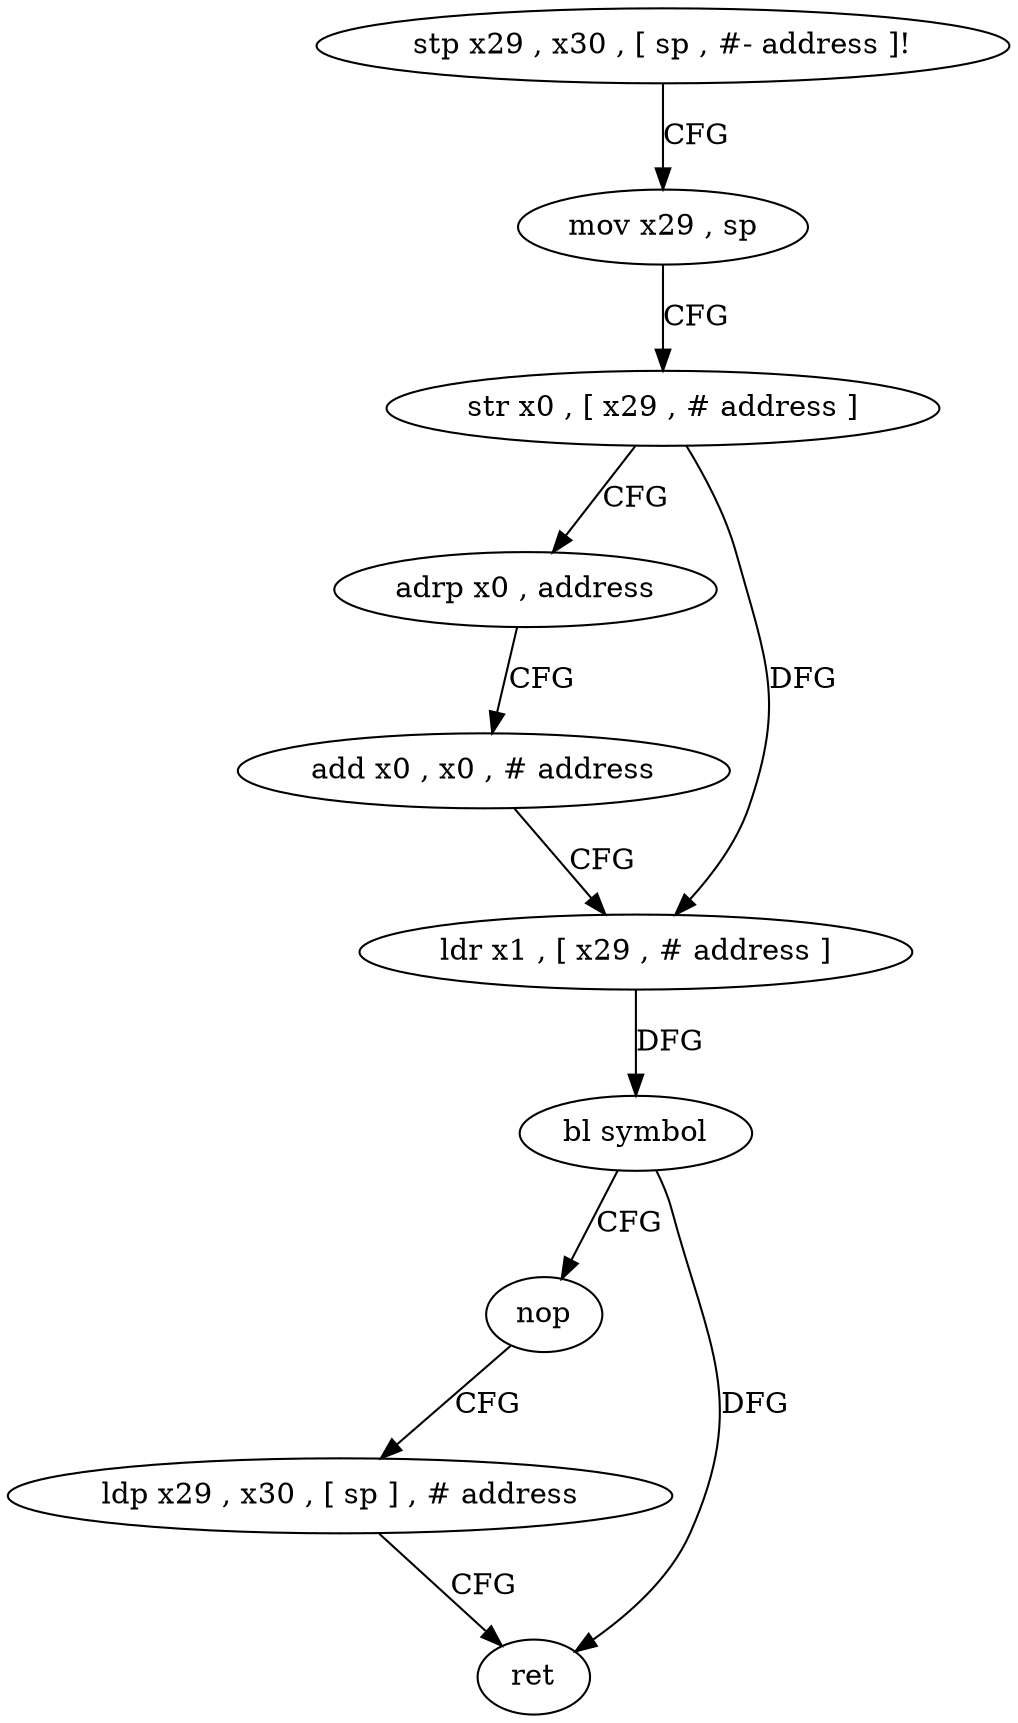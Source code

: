 digraph "func" {
"4283896" [label = "stp x29 , x30 , [ sp , #- address ]!" ]
"4283900" [label = "mov x29 , sp" ]
"4283904" [label = "str x0 , [ x29 , # address ]" ]
"4283908" [label = "adrp x0 , address" ]
"4283912" [label = "add x0 , x0 , # address" ]
"4283916" [label = "ldr x1 , [ x29 , # address ]" ]
"4283920" [label = "bl symbol" ]
"4283924" [label = "nop" ]
"4283928" [label = "ldp x29 , x30 , [ sp ] , # address" ]
"4283932" [label = "ret" ]
"4283896" -> "4283900" [ label = "CFG" ]
"4283900" -> "4283904" [ label = "CFG" ]
"4283904" -> "4283908" [ label = "CFG" ]
"4283904" -> "4283916" [ label = "DFG" ]
"4283908" -> "4283912" [ label = "CFG" ]
"4283912" -> "4283916" [ label = "CFG" ]
"4283916" -> "4283920" [ label = "DFG" ]
"4283920" -> "4283924" [ label = "CFG" ]
"4283920" -> "4283932" [ label = "DFG" ]
"4283924" -> "4283928" [ label = "CFG" ]
"4283928" -> "4283932" [ label = "CFG" ]
}
